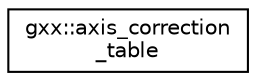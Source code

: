 digraph "Graphical Class Hierarchy"
{
  edge [fontname="Helvetica",fontsize="10",labelfontname="Helvetica",labelfontsize="10"];
  node [fontname="Helvetica",fontsize="10",shape=record];
  rankdir="LR";
  Node1 [label="gxx::axis_correction\l_table",height=0.2,width=0.4,color="black", fillcolor="white", style="filled",URL="$classgxx_1_1axis__correction__table.html"];
}
